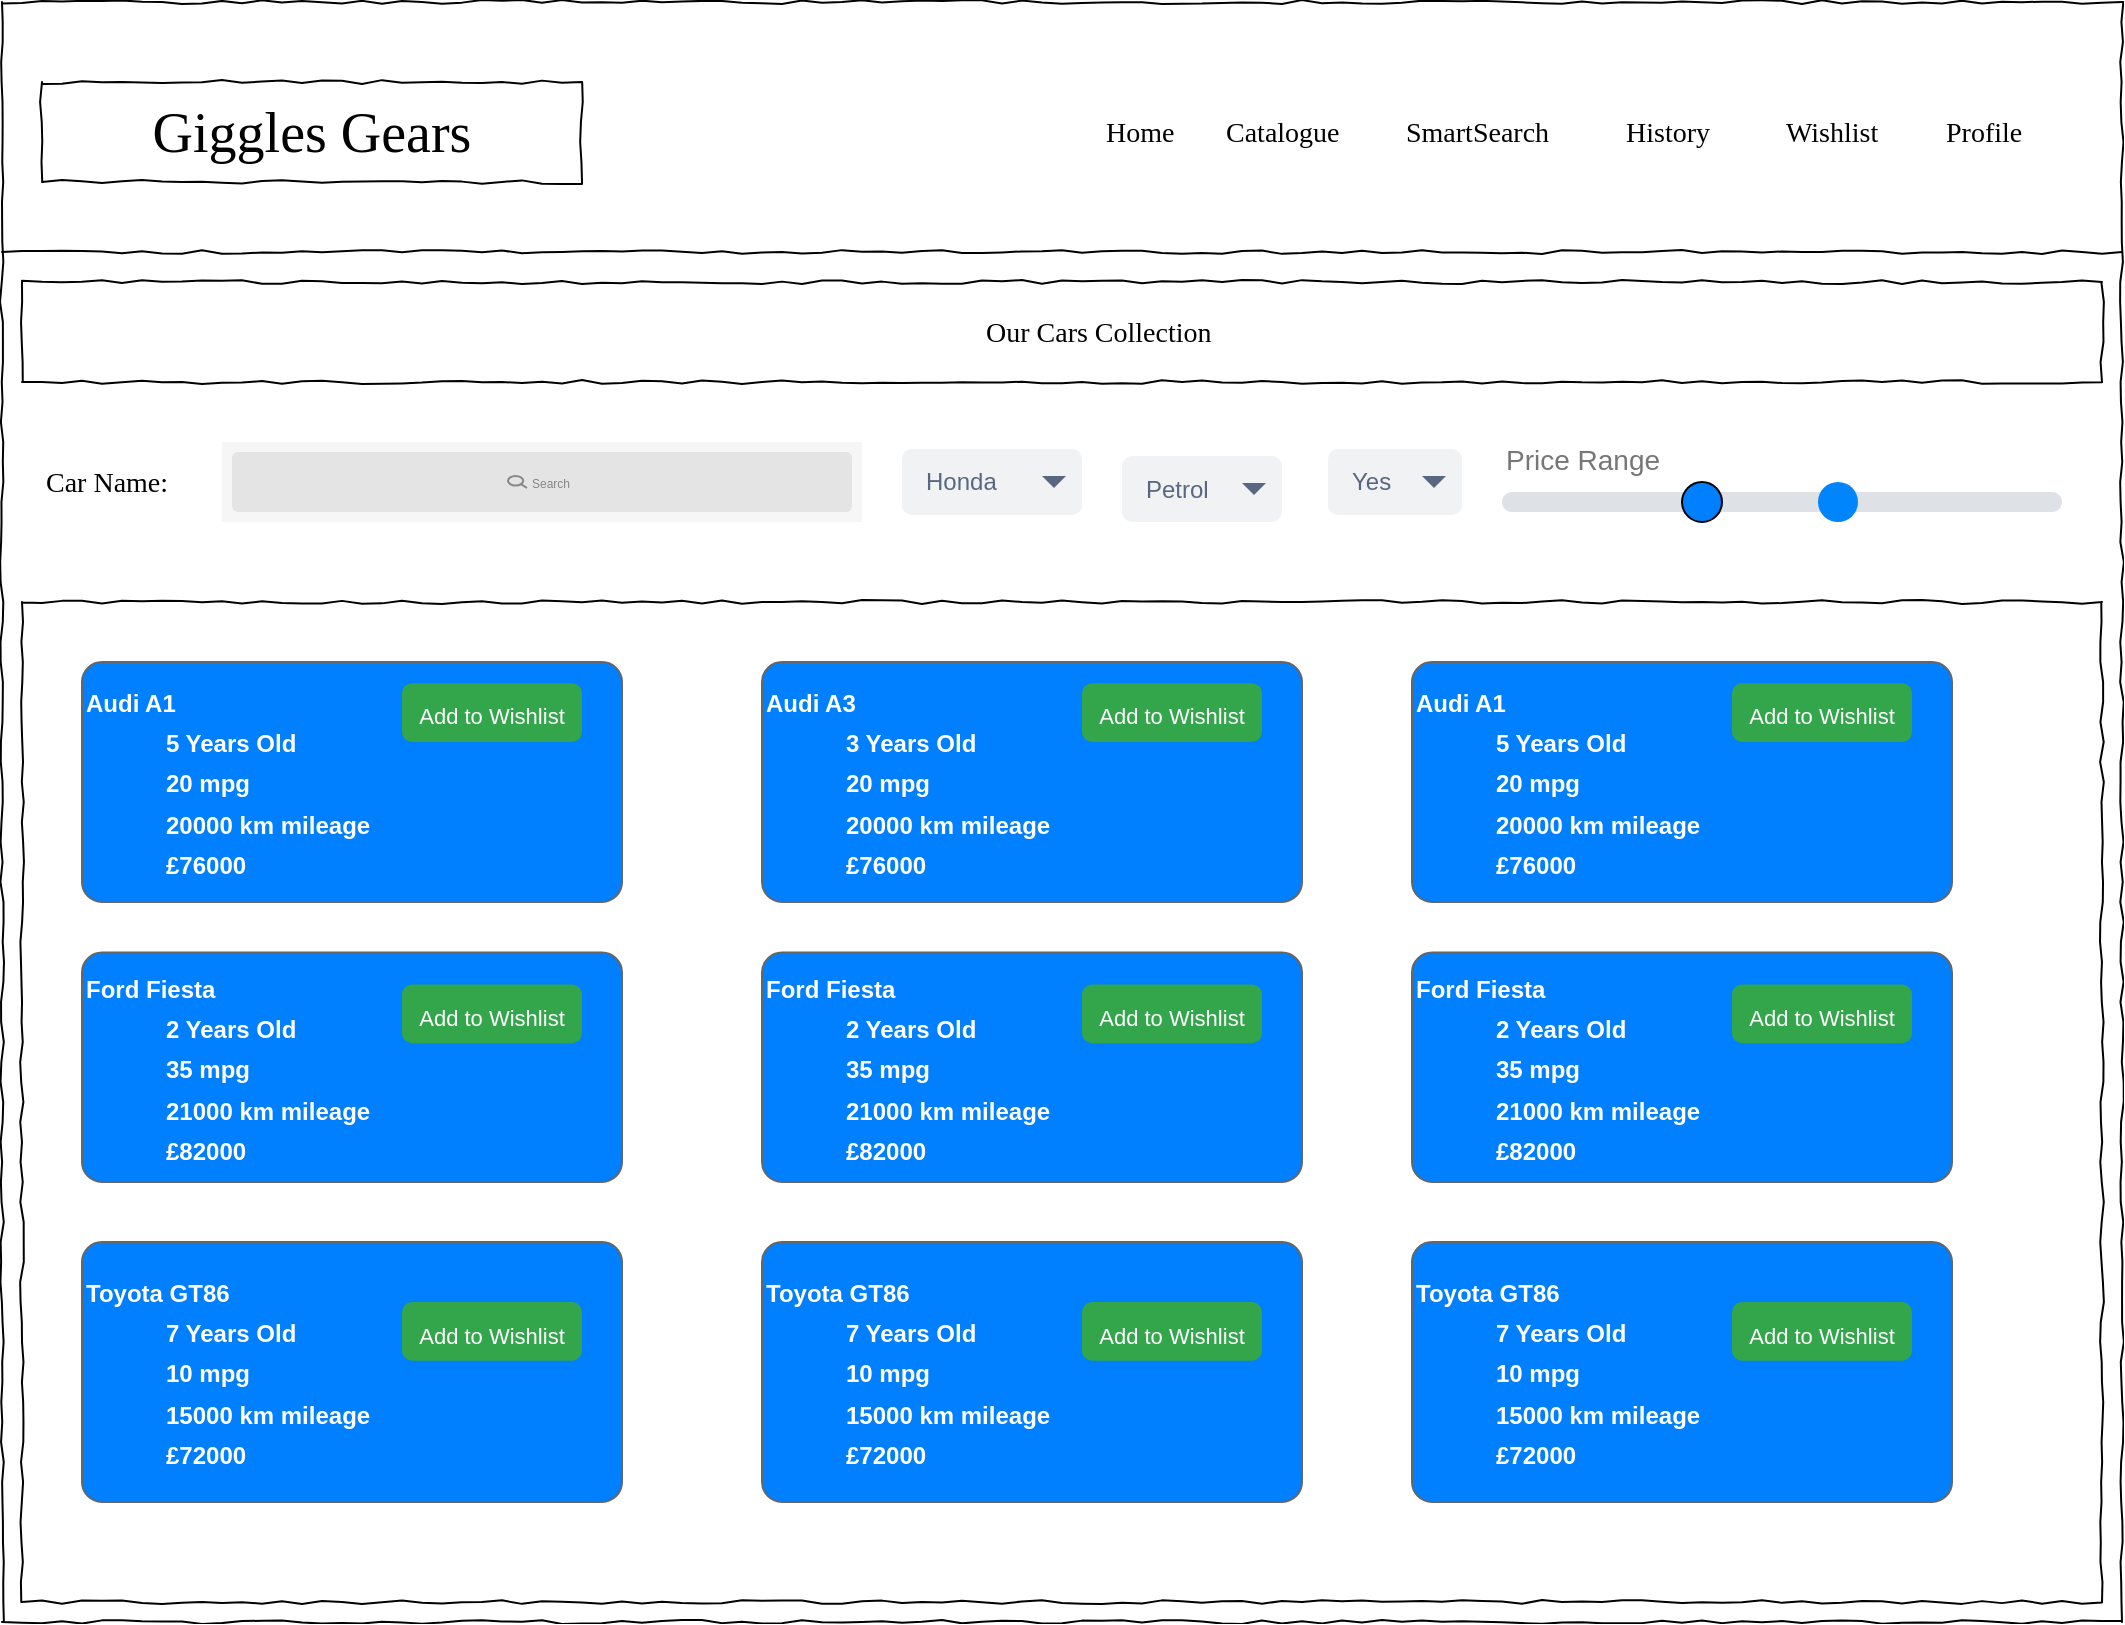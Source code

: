 <mxfile version="22.1.4" type="gitlab">
  <diagram name="Page-1" id="03018318-947c-dd8e-b7a3-06fadd420f32">
    <mxGraphModel dx="1290" dy="604" grid="1" gridSize="10" guides="1" tooltips="1" connect="1" arrows="1" fold="1" page="1" pageScale="1" pageWidth="1100" pageHeight="850" background="none" math="0" shadow="0">
      <root>
        <mxCell id="0" />
        <mxCell id="1" parent="0" />
        <mxCell id="677b7b8949515195-1" value="" style="whiteSpace=wrap;html=1;rounded=0;shadow=0;labelBackgroundColor=none;strokeColor=#000000;strokeWidth=1;fillColor=none;fontFamily=Verdana;fontSize=12;fontColor=#000000;align=center;comic=1;" parent="1" vertex="1">
          <mxGeometry x="20" y="20" width="1060" height="810" as="geometry" />
        </mxCell>
        <mxCell id="677b7b8949515195-2" value="Giggles Gears" style="whiteSpace=wrap;html=1;rounded=0;shadow=0;labelBackgroundColor=none;strokeWidth=1;fontFamily=Verdana;fontSize=28;align=center;comic=1;" parent="1" vertex="1">
          <mxGeometry x="40" y="60" width="270" height="50" as="geometry" />
        </mxCell>
        <mxCell id="677b7b8949515195-8" value="" style="whiteSpace=wrap;html=1;rounded=0;shadow=0;labelBackgroundColor=none;strokeWidth=1;fillColor=none;fontFamily=Verdana;fontSize=12;align=center;comic=1;" parent="1" vertex="1">
          <mxGeometry x="30" y="320" width="1040" height="500" as="geometry" />
        </mxCell>
        <mxCell id="677b7b8949515195-9" value="" style="line;strokeWidth=1;html=1;rounded=0;shadow=0;labelBackgroundColor=none;fillColor=none;fontFamily=Verdana;fontSize=14;fontColor=#000000;align=center;comic=1;" parent="1" vertex="1">
          <mxGeometry x="20" y="140" width="1060" height="10" as="geometry" />
        </mxCell>
        <mxCell id="677b7b8949515195-10" value="" style="whiteSpace=wrap;html=1;rounded=0;shadow=0;labelBackgroundColor=none;strokeWidth=1;fillColor=none;fontFamily=Verdana;fontSize=12;align=center;comic=1;" parent="1" vertex="1">
          <mxGeometry x="30" y="160" width="1040" height="50" as="geometry" />
        </mxCell>
        <mxCell id="677b7b8949515195-13" value="Our Cars Collection" style="text;html=1;points=[];align=left;verticalAlign=top;spacingTop=-4;fontSize=14;fontFamily=Verdana" parent="1" vertex="1">
          <mxGeometry x="510" y="175" width="173" height="20" as="geometry" />
        </mxCell>
        <mxCell id="HJ_UJLVflk7De_gkT-XH-1" value="Home" style="text;html=1;points=[];align=left;verticalAlign=top;spacingTop=-4;fontSize=14;fontFamily=Verdana" vertex="1" parent="1">
          <mxGeometry x="570" y="75" width="60" height="20" as="geometry" />
        </mxCell>
        <mxCell id="HJ_UJLVflk7De_gkT-XH-2" value="SmartSearch" style="text;html=1;points=[];align=left;verticalAlign=top;spacingTop=-4;fontSize=14;fontFamily=Verdana" vertex="1" parent="1">
          <mxGeometry x="720" y="75" width="60" height="20" as="geometry" />
        </mxCell>
        <mxCell id="HJ_UJLVflk7De_gkT-XH-3" value="Wishlist" style="text;html=1;points=[];align=left;verticalAlign=top;spacingTop=-4;fontSize=14;fontFamily=Verdana" vertex="1" parent="1">
          <mxGeometry x="910" y="75" width="60" height="20" as="geometry" />
        </mxCell>
        <mxCell id="HJ_UJLVflk7De_gkT-XH-4" value="Profile" style="text;html=1;points=[];align=left;verticalAlign=top;spacingTop=-4;fontSize=14;fontFamily=Verdana" vertex="1" parent="1">
          <mxGeometry x="990" y="75" width="60" height="20" as="geometry" />
        </mxCell>
        <mxCell id="HJ_UJLVflk7De_gkT-XH-5" value="Catalogue" style="text;html=1;points=[];align=left;verticalAlign=top;spacingTop=-4;fontSize=14;fontFamily=Verdana" vertex="1" parent="1">
          <mxGeometry x="630" y="75" width="60" height="20" as="geometry" />
        </mxCell>
        <mxCell id="HJ_UJLVflk7De_gkT-XH-6" value="History" style="text;html=1;points=[];align=left;verticalAlign=top;spacingTop=-4;fontSize=14;fontFamily=Verdana" vertex="1" parent="1">
          <mxGeometry x="830" y="75" width="60" height="20" as="geometry" />
        </mxCell>
        <mxCell id="HJ_UJLVflk7De_gkT-XH-7" value="" style="shape=rect;fillColor=#F6F6F6;strokeColor=none;" vertex="1" parent="1">
          <mxGeometry x="130" y="240" width="320" height="40" as="geometry" />
        </mxCell>
        <mxCell id="HJ_UJLVflk7De_gkT-XH-8" value="" style="html=1;strokeWidth=1;shadow=0;dashed=0;shape=mxgraph.ios7ui.marginRect;rx=3;ry=3;rectMargin=5;fillColor=#E4E4E4;strokeColor=none;" vertex="1" parent="HJ_UJLVflk7De_gkT-XH-7">
          <mxGeometry width="320" height="40" as="geometry" />
        </mxCell>
        <mxCell id="HJ_UJLVflk7De_gkT-XH-9" value="Search" style="shape=mxgraph.ios7.icons.looking_glass;strokeColor=#878789;fillColor=none;fontColor=#878789;labelPosition=right;verticalLabelPosition=middle;align=left;verticalAlign=middle;fontSize=6;fontStyle=0;spacingTop=2;sketch=0;html=1;" vertex="1" parent="HJ_UJLVflk7De_gkT-XH-7">
          <mxGeometry x="0.5" y="0.5" width="9.5" height="6" relative="1" as="geometry">
            <mxPoint x="-17" y="-3" as="offset" />
          </mxGeometry>
        </mxCell>
        <mxCell id="HJ_UJLVflk7De_gkT-XH-10" value="Car Name:" style="text;html=1;points=[];align=left;verticalAlign=top;spacingTop=-4;fontSize=14;fontFamily=Verdana" vertex="1" parent="1">
          <mxGeometry x="40" y="250" width="90" height="20" as="geometry" />
        </mxCell>
        <mxCell id="HJ_UJLVflk7De_gkT-XH-11" value="Honda" style="rounded=1;fillColor=#F1F2F4;strokeColor=none;html=1;whiteSpace=wrap;fontColor=#596780;align=left;fontSize=12;spacingLeft=10;sketch=0;" vertex="1" parent="1">
          <mxGeometry x="470" y="243.5" width="90" height="33" as="geometry" />
        </mxCell>
        <mxCell id="HJ_UJLVflk7De_gkT-XH-12" value="" style="shape=triangle;direction=south;fillColor=#596780;strokeColor=none;html=1;sketch=0;" vertex="1" parent="HJ_UJLVflk7De_gkT-XH-11">
          <mxGeometry x="1" y="0.5" width="12" height="6" relative="1" as="geometry">
            <mxPoint x="-20" y="-3" as="offset" />
          </mxGeometry>
        </mxCell>
        <mxCell id="HJ_UJLVflk7De_gkT-XH-13" value="Petrol" style="rounded=1;fillColor=#F1F2F4;strokeColor=none;html=1;whiteSpace=wrap;fontColor=#596780;align=left;fontSize=12;spacingLeft=10;sketch=0;" vertex="1" parent="1">
          <mxGeometry x="580" y="247" width="80" height="33" as="geometry" />
        </mxCell>
        <mxCell id="HJ_UJLVflk7De_gkT-XH-14" value="" style="shape=triangle;direction=south;fillColor=#596780;strokeColor=none;html=1;sketch=0;" vertex="1" parent="HJ_UJLVflk7De_gkT-XH-13">
          <mxGeometry x="1" y="0.5" width="12" height="6" relative="1" as="geometry">
            <mxPoint x="-20" y="-3" as="offset" />
          </mxGeometry>
        </mxCell>
        <mxCell id="HJ_UJLVflk7De_gkT-XH-15" value="Yes" style="rounded=1;fillColor=#F1F2F4;strokeColor=none;html=1;whiteSpace=wrap;fontColor=#596780;align=left;fontSize=12;spacingLeft=10;sketch=0;" vertex="1" parent="1">
          <mxGeometry x="683" y="243.5" width="67" height="33" as="geometry" />
        </mxCell>
        <mxCell id="HJ_UJLVflk7De_gkT-XH-16" value="" style="shape=triangle;direction=south;fillColor=#596780;strokeColor=none;html=1;sketch=0;" vertex="1" parent="HJ_UJLVflk7De_gkT-XH-15">
          <mxGeometry x="1" y="0.5" width="12" height="6" relative="1" as="geometry">
            <mxPoint x="-20" y="-3" as="offset" />
          </mxGeometry>
        </mxCell>
        <mxCell id="HJ_UJLVflk7De_gkT-XH-17" value="Price Range" style="html=1;shadow=0;dashed=0;shape=mxgraph.bootstrap.rangeInput;dx=0.6;strokeColor=#0085FC;fillColor=#DEE2E6;fontColor=#777777;whiteSpace=wrap;align=left;verticalAlign=bottom;fontStyle=0;fontSize=14;labelPosition=center;verticalLabelPosition=top;" vertex="1" parent="1">
          <mxGeometry x="770" y="260" width="280" height="20" as="geometry" />
        </mxCell>
        <mxCell id="HJ_UJLVflk7De_gkT-XH-20" value="" style="ellipse;whiteSpace=wrap;html=1;aspect=fixed;fillColor=#007FFF;" vertex="1" parent="1">
          <mxGeometry x="860" y="260" width="20" height="20" as="geometry" />
        </mxCell>
        <mxCell id="HJ_UJLVflk7De_gkT-XH-21" value="&lt;font style=&quot;font-size: 12px;&quot;&gt;Audi A1&lt;br&gt;&lt;/font&gt;&lt;blockquote style=&quot;margin: 0 0 0 40px; border: none; padding: 0px;&quot;&gt;&lt;font style=&quot;font-size: 12px;&quot;&gt;5 Years Old&lt;/font&gt;&lt;/blockquote&gt;&lt;blockquote style=&quot;margin: 0 0 0 40px; border: none; padding: 0px;&quot;&gt;&lt;font style=&quot;font-size: 12px;&quot;&gt;20 mpg&lt;/font&gt;&lt;/blockquote&gt;&lt;blockquote style=&quot;margin: 0 0 0 40px; border: none; padding: 0px;&quot;&gt;&lt;font style=&quot;font-size: 12px;&quot;&gt;20000 km mileage&lt;br&gt;&lt;/font&gt;&lt;font style=&quot;font-size: 12px;&quot;&gt;£76000&lt;/font&gt;&lt;/blockquote&gt;" style="strokeWidth=1;shadow=0;dashed=0;align=left;html=1;shape=mxgraph.mockup.buttons.button;strokeColor=#666666;fontColor=#ffffff;mainText=;buttonStyle=round;fontSize=17;fontStyle=1;fillColor=#007FFF;whiteSpace=wrap;" vertex="1" parent="1">
          <mxGeometry x="60" y="350" width="270" height="120" as="geometry" />
        </mxCell>
        <mxCell id="HJ_UJLVflk7De_gkT-XH-22" value="&lt;font style=&quot;font-size: 12px;&quot;&gt;Ford Fiesta&lt;br&gt;&lt;/font&gt;&lt;blockquote style=&quot;margin: 0 0 0 40px; border: none; padding: 0px;&quot;&gt;&lt;font style=&quot;font-size: 12px;&quot;&gt;2 Years Old&lt;/font&gt;&lt;/blockquote&gt;&lt;blockquote style=&quot;margin: 0 0 0 40px; border: none; padding: 0px;&quot;&gt;&lt;font style=&quot;font-size: 12px;&quot;&gt;35 mpg&lt;/font&gt;&lt;/blockquote&gt;&lt;blockquote style=&quot;margin: 0 0 0 40px; border: none; padding: 0px;&quot;&gt;&lt;font style=&quot;font-size: 12px;&quot;&gt;21000 km mileage&lt;/font&gt;&lt;/blockquote&gt;&lt;blockquote style=&quot;margin: 0 0 0 40px; border: none; padding: 0px;&quot;&gt;&lt;font style=&quot;font-size: 12px;&quot;&gt;£82000&lt;/font&gt;&lt;/blockquote&gt;" style="strokeWidth=1;shadow=0;dashed=0;align=left;html=1;shape=mxgraph.mockup.buttons.button;strokeColor=#666666;fontColor=#ffffff;mainText=;buttonStyle=round;fontSize=17;fontStyle=1;fillColor=#007FFF;whiteSpace=wrap;" vertex="1" parent="1">
          <mxGeometry x="60" y="495.31" width="270" height="114.69" as="geometry" />
        </mxCell>
        <mxCell id="HJ_UJLVflk7De_gkT-XH-23" value="&lt;font style=&quot;font-size: 12px;&quot;&gt;Toyota GT86&lt;br&gt;&lt;/font&gt;&lt;blockquote style=&quot;margin: 0 0 0 40px; border: none; padding: 0px;&quot;&gt;&lt;font style=&quot;font-size: 12px;&quot;&gt;7 Years Old&lt;br&gt;&lt;/font&gt;&lt;font style=&quot;font-size: 12px;&quot;&gt;10 mpg&lt;/font&gt;&lt;/blockquote&gt;&lt;blockquote style=&quot;margin: 0 0 0 40px; border: none; padding: 0px;&quot;&gt;&lt;span style=&quot;font-size: 12px;&quot;&gt;15000 km mileage&lt;/span&gt;&lt;/blockquote&gt;&lt;blockquote style=&quot;margin: 0 0 0 40px; border: none; padding: 0px;&quot;&gt;&lt;font style=&quot;font-size: 12px;&quot;&gt;£72000&lt;/font&gt;&lt;/blockquote&gt;" style="strokeWidth=1;shadow=0;dashed=0;align=left;html=1;shape=mxgraph.mockup.buttons.button;strokeColor=#666666;fontColor=#ffffff;mainText=;buttonStyle=round;fontSize=17;fontStyle=1;fillColor=#007FFF;whiteSpace=wrap;" vertex="1" parent="1">
          <mxGeometry x="60" y="640" width="270" height="130" as="geometry" />
        </mxCell>
        <mxCell id="HJ_UJLVflk7De_gkT-XH-30" value="&lt;font style=&quot;font-size: 11px;&quot;&gt;Add to Wishlist&lt;/font&gt;" style="html=1;shadow=0;dashed=0;shape=mxgraph.bootstrap.rrect;rSize=5;strokeColor=none;strokeWidth=1;fillColor=#33A64C;fontColor=#FFFFFF;whiteSpace=wrap;align=center;verticalAlign=middle;spacingLeft=0;fontStyle=0;fontSize=16;spacing=5;" vertex="1" parent="1">
          <mxGeometry x="220" y="360.63" width="90" height="29.37" as="geometry" />
        </mxCell>
        <mxCell id="HJ_UJLVflk7De_gkT-XH-31" value="&lt;font style=&quot;font-size: 11px;&quot;&gt;Add to Wishlist&lt;/font&gt;" style="html=1;shadow=0;dashed=0;shape=mxgraph.bootstrap.rrect;rSize=5;strokeColor=none;strokeWidth=1;fillColor=#33A64C;fontColor=#FFFFFF;whiteSpace=wrap;align=center;verticalAlign=middle;spacingLeft=0;fontStyle=0;fontSize=16;spacing=5;" vertex="1" parent="1">
          <mxGeometry x="220" y="511.25" width="90" height="29.37" as="geometry" />
        </mxCell>
        <mxCell id="HJ_UJLVflk7De_gkT-XH-32" value="&lt;font style=&quot;font-size: 11px;&quot;&gt;Add to Wishlist&lt;/font&gt;" style="html=1;shadow=0;dashed=0;shape=mxgraph.bootstrap.rrect;rSize=5;strokeColor=none;strokeWidth=1;fillColor=#33A64C;fontColor=#FFFFFF;whiteSpace=wrap;align=center;verticalAlign=middle;spacingLeft=0;fontStyle=0;fontSize=16;spacing=5;" vertex="1" parent="1">
          <mxGeometry x="220" y="670" width="90" height="29.37" as="geometry" />
        </mxCell>
        <mxCell id="HJ_UJLVflk7De_gkT-XH-51" value="&lt;font style=&quot;font-size: 12px;&quot;&gt;Audi A3&lt;br&gt;&lt;/font&gt;&lt;blockquote style=&quot;margin: 0 0 0 40px; border: none; padding: 0px;&quot;&gt;&lt;font style=&quot;font-size: 12px;&quot;&gt;3 Years Old&lt;/font&gt;&lt;/blockquote&gt;&lt;blockquote style=&quot;margin: 0 0 0 40px; border: none; padding: 0px;&quot;&gt;&lt;font style=&quot;font-size: 12px;&quot;&gt;20 mpg&lt;/font&gt;&lt;/blockquote&gt;&lt;blockquote style=&quot;margin: 0 0 0 40px; border: none; padding: 0px;&quot;&gt;&lt;font style=&quot;font-size: 12px;&quot;&gt;20000 km mileage&lt;br&gt;&lt;/font&gt;&lt;font style=&quot;font-size: 12px;&quot;&gt;£76000&lt;/font&gt;&lt;/blockquote&gt;" style="strokeWidth=1;shadow=0;dashed=0;align=left;html=1;shape=mxgraph.mockup.buttons.button;strokeColor=#666666;fontColor=#ffffff;mainText=;buttonStyle=round;fontSize=17;fontStyle=1;fillColor=#007FFF;whiteSpace=wrap;" vertex="1" parent="1">
          <mxGeometry x="400" y="350" width="270" height="120" as="geometry" />
        </mxCell>
        <mxCell id="HJ_UJLVflk7De_gkT-XH-52" value="&lt;font style=&quot;font-size: 12px;&quot;&gt;Ford Fiesta&lt;br&gt;&lt;/font&gt;&lt;blockquote style=&quot;margin: 0 0 0 40px; border: none; padding: 0px;&quot;&gt;&lt;font style=&quot;font-size: 12px;&quot;&gt;2 Years Old&lt;/font&gt;&lt;/blockquote&gt;&lt;blockquote style=&quot;margin: 0 0 0 40px; border: none; padding: 0px;&quot;&gt;&lt;font style=&quot;font-size: 12px;&quot;&gt;35 mpg&lt;/font&gt;&lt;/blockquote&gt;&lt;blockquote style=&quot;margin: 0 0 0 40px; border: none; padding: 0px;&quot;&gt;&lt;font style=&quot;font-size: 12px;&quot;&gt;21000 km mileage&lt;/font&gt;&lt;/blockquote&gt;&lt;blockquote style=&quot;margin: 0 0 0 40px; border: none; padding: 0px;&quot;&gt;&lt;font style=&quot;font-size: 12px;&quot;&gt;£82000&lt;/font&gt;&lt;/blockquote&gt;" style="strokeWidth=1;shadow=0;dashed=0;align=left;html=1;shape=mxgraph.mockup.buttons.button;strokeColor=#666666;fontColor=#ffffff;mainText=;buttonStyle=round;fontSize=17;fontStyle=1;fillColor=#007FFF;whiteSpace=wrap;" vertex="1" parent="1">
          <mxGeometry x="400" y="495.31" width="270" height="114.69" as="geometry" />
        </mxCell>
        <mxCell id="HJ_UJLVflk7De_gkT-XH-53" value="&lt;font style=&quot;font-size: 12px;&quot;&gt;Toyota GT86&lt;br&gt;&lt;/font&gt;&lt;blockquote style=&quot;margin: 0 0 0 40px; border: none; padding: 0px;&quot;&gt;&lt;font style=&quot;font-size: 12px;&quot;&gt;7 Years Old&lt;br&gt;&lt;/font&gt;&lt;font style=&quot;font-size: 12px;&quot;&gt;10 mpg&lt;/font&gt;&lt;/blockquote&gt;&lt;blockquote style=&quot;margin: 0 0 0 40px; border: none; padding: 0px;&quot;&gt;&lt;span style=&quot;font-size: 12px;&quot;&gt;15000 km mileage&lt;/span&gt;&lt;/blockquote&gt;&lt;blockquote style=&quot;margin: 0 0 0 40px; border: none; padding: 0px;&quot;&gt;&lt;font style=&quot;font-size: 12px;&quot;&gt;£72000&lt;/font&gt;&lt;/blockquote&gt;" style="strokeWidth=1;shadow=0;dashed=0;align=left;html=1;shape=mxgraph.mockup.buttons.button;strokeColor=#666666;fontColor=#ffffff;mainText=;buttonStyle=round;fontSize=17;fontStyle=1;fillColor=#007FFF;whiteSpace=wrap;" vertex="1" parent="1">
          <mxGeometry x="400" y="640" width="270" height="130" as="geometry" />
        </mxCell>
        <mxCell id="HJ_UJLVflk7De_gkT-XH-54" value="&lt;font style=&quot;font-size: 11px;&quot;&gt;Add to Wishlist&lt;/font&gt;" style="html=1;shadow=0;dashed=0;shape=mxgraph.bootstrap.rrect;rSize=5;strokeColor=none;strokeWidth=1;fillColor=#33A64C;fontColor=#FFFFFF;whiteSpace=wrap;align=center;verticalAlign=middle;spacingLeft=0;fontStyle=0;fontSize=16;spacing=5;" vertex="1" parent="1">
          <mxGeometry x="560" y="360.63" width="90" height="29.37" as="geometry" />
        </mxCell>
        <mxCell id="HJ_UJLVflk7De_gkT-XH-55" value="&lt;font style=&quot;font-size: 11px;&quot;&gt;Add to Wishlist&lt;/font&gt;" style="html=1;shadow=0;dashed=0;shape=mxgraph.bootstrap.rrect;rSize=5;strokeColor=none;strokeWidth=1;fillColor=#33A64C;fontColor=#FFFFFF;whiteSpace=wrap;align=center;verticalAlign=middle;spacingLeft=0;fontStyle=0;fontSize=16;spacing=5;" vertex="1" parent="1">
          <mxGeometry x="560" y="511.25" width="90" height="29.37" as="geometry" />
        </mxCell>
        <mxCell id="HJ_UJLVflk7De_gkT-XH-56" value="&lt;font style=&quot;font-size: 11px;&quot;&gt;Add to Wishlist&lt;/font&gt;" style="html=1;shadow=0;dashed=0;shape=mxgraph.bootstrap.rrect;rSize=5;strokeColor=none;strokeWidth=1;fillColor=#33A64C;fontColor=#FFFFFF;whiteSpace=wrap;align=center;verticalAlign=middle;spacingLeft=0;fontStyle=0;fontSize=16;spacing=5;" vertex="1" parent="1">
          <mxGeometry x="560" y="670" width="90" height="29.37" as="geometry" />
        </mxCell>
        <mxCell id="HJ_UJLVflk7De_gkT-XH-57" value="&lt;font style=&quot;font-size: 12px;&quot;&gt;Audi A1&lt;br&gt;&lt;/font&gt;&lt;blockquote style=&quot;margin: 0 0 0 40px; border: none; padding: 0px;&quot;&gt;&lt;font style=&quot;font-size: 12px;&quot;&gt;5 Years Old&lt;/font&gt;&lt;/blockquote&gt;&lt;blockquote style=&quot;margin: 0 0 0 40px; border: none; padding: 0px;&quot;&gt;&lt;font style=&quot;font-size: 12px;&quot;&gt;20 mpg&lt;/font&gt;&lt;/blockquote&gt;&lt;blockquote style=&quot;margin: 0 0 0 40px; border: none; padding: 0px;&quot;&gt;&lt;font style=&quot;font-size: 12px;&quot;&gt;20000 km mileage&lt;br&gt;&lt;/font&gt;&lt;font style=&quot;font-size: 12px;&quot;&gt;£76000&lt;/font&gt;&lt;/blockquote&gt;" style="strokeWidth=1;shadow=0;dashed=0;align=left;html=1;shape=mxgraph.mockup.buttons.button;strokeColor=#666666;fontColor=#ffffff;mainText=;buttonStyle=round;fontSize=17;fontStyle=1;fillColor=#007FFF;whiteSpace=wrap;" vertex="1" parent="1">
          <mxGeometry x="725" y="350" width="270" height="120" as="geometry" />
        </mxCell>
        <mxCell id="HJ_UJLVflk7De_gkT-XH-58" value="&lt;font style=&quot;font-size: 12px;&quot;&gt;Ford Fiesta&lt;br&gt;&lt;/font&gt;&lt;blockquote style=&quot;margin: 0 0 0 40px; border: none; padding: 0px;&quot;&gt;&lt;font style=&quot;font-size: 12px;&quot;&gt;2 Years Old&lt;/font&gt;&lt;/blockquote&gt;&lt;blockquote style=&quot;margin: 0 0 0 40px; border: none; padding: 0px;&quot;&gt;&lt;font style=&quot;font-size: 12px;&quot;&gt;35 mpg&lt;/font&gt;&lt;/blockquote&gt;&lt;blockquote style=&quot;margin: 0 0 0 40px; border: none; padding: 0px;&quot;&gt;&lt;font style=&quot;font-size: 12px;&quot;&gt;21000 km mileage&lt;/font&gt;&lt;/blockquote&gt;&lt;blockquote style=&quot;margin: 0 0 0 40px; border: none; padding: 0px;&quot;&gt;&lt;font style=&quot;font-size: 12px;&quot;&gt;£82000&lt;/font&gt;&lt;/blockquote&gt;" style="strokeWidth=1;shadow=0;dashed=0;align=left;html=1;shape=mxgraph.mockup.buttons.button;strokeColor=#666666;fontColor=#ffffff;mainText=;buttonStyle=round;fontSize=17;fontStyle=1;fillColor=#007FFF;whiteSpace=wrap;" vertex="1" parent="1">
          <mxGeometry x="725" y="495.31" width="270" height="114.69" as="geometry" />
        </mxCell>
        <mxCell id="HJ_UJLVflk7De_gkT-XH-59" value="&lt;font style=&quot;font-size: 12px;&quot;&gt;Toyota GT86&lt;br&gt;&lt;/font&gt;&lt;blockquote style=&quot;margin: 0 0 0 40px; border: none; padding: 0px;&quot;&gt;&lt;font style=&quot;font-size: 12px;&quot;&gt;7 Years Old&lt;br&gt;&lt;/font&gt;&lt;font style=&quot;font-size: 12px;&quot;&gt;10 mpg&lt;/font&gt;&lt;/blockquote&gt;&lt;blockquote style=&quot;margin: 0 0 0 40px; border: none; padding: 0px;&quot;&gt;&lt;span style=&quot;font-size: 12px;&quot;&gt;15000 km mileage&lt;/span&gt;&lt;/blockquote&gt;&lt;blockquote style=&quot;margin: 0 0 0 40px; border: none; padding: 0px;&quot;&gt;&lt;font style=&quot;font-size: 12px;&quot;&gt;£72000&lt;/font&gt;&lt;/blockquote&gt;" style="strokeWidth=1;shadow=0;dashed=0;align=left;html=1;shape=mxgraph.mockup.buttons.button;strokeColor=#666666;fontColor=#ffffff;mainText=;buttonStyle=round;fontSize=17;fontStyle=1;fillColor=#007FFF;whiteSpace=wrap;" vertex="1" parent="1">
          <mxGeometry x="725" y="640" width="270" height="130" as="geometry" />
        </mxCell>
        <mxCell id="HJ_UJLVflk7De_gkT-XH-60" value="&lt;font style=&quot;font-size: 11px;&quot;&gt;Add to Wishlist&lt;/font&gt;" style="html=1;shadow=0;dashed=0;shape=mxgraph.bootstrap.rrect;rSize=5;strokeColor=none;strokeWidth=1;fillColor=#33A64C;fontColor=#FFFFFF;whiteSpace=wrap;align=center;verticalAlign=middle;spacingLeft=0;fontStyle=0;fontSize=16;spacing=5;" vertex="1" parent="1">
          <mxGeometry x="885" y="360.63" width="90" height="29.37" as="geometry" />
        </mxCell>
        <mxCell id="HJ_UJLVflk7De_gkT-XH-61" value="&lt;font style=&quot;font-size: 11px;&quot;&gt;Add to Wishlist&lt;/font&gt;" style="html=1;shadow=0;dashed=0;shape=mxgraph.bootstrap.rrect;rSize=5;strokeColor=none;strokeWidth=1;fillColor=#33A64C;fontColor=#FFFFFF;whiteSpace=wrap;align=center;verticalAlign=middle;spacingLeft=0;fontStyle=0;fontSize=16;spacing=5;" vertex="1" parent="1">
          <mxGeometry x="885" y="511.25" width="90" height="29.37" as="geometry" />
        </mxCell>
        <mxCell id="HJ_UJLVflk7De_gkT-XH-62" value="&lt;font style=&quot;font-size: 11px;&quot;&gt;Add to Wishlist&lt;/font&gt;" style="html=1;shadow=0;dashed=0;shape=mxgraph.bootstrap.rrect;rSize=5;strokeColor=none;strokeWidth=1;fillColor=#33A64C;fontColor=#FFFFFF;whiteSpace=wrap;align=center;verticalAlign=middle;spacingLeft=0;fontStyle=0;fontSize=16;spacing=5;" vertex="1" parent="1">
          <mxGeometry x="885" y="670" width="90" height="29.37" as="geometry" />
        </mxCell>
      </root>
    </mxGraphModel>
  </diagram>
</mxfile>
